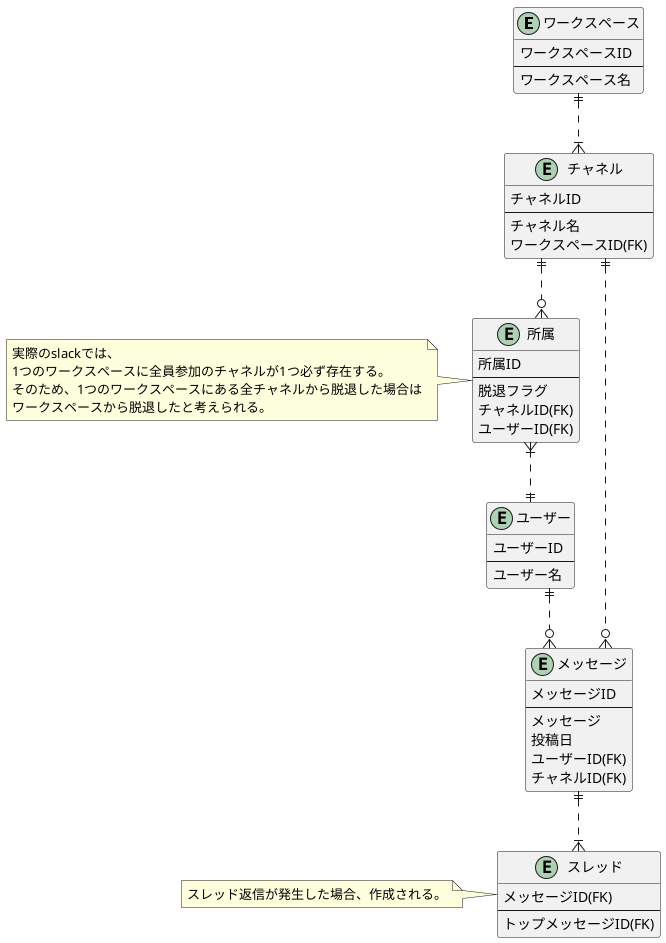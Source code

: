 @startuml slack_01

skinparam {
  ' カーディナリティ斜め対策
   linetype ortho
}

entity "ワークスペース" as ワークスペース {
  ワークスペースID
  --
  ワークスペース名
}

entity "チャネル" as チャネル {
  チャネルID
  --
  チャネル名
  ワークスペースID(FK)
}

entity "所属" as 所属 {
  所属ID
  --
  脱退フラグ
  チャネルID(FK)
  ユーザーID(FK)
}

note left of 所属
  実際のslackでは、
  1つのワークスペースに全員参加のチャネルが1つ必ず存在する。
  そのため、1つのワークスペースにある全チャネルから脱退した場合は
  ワークスペースから脱退したと考えられる。
end note

entity "ユーザー" as ユーザー {
  ユーザーID
  --
  ユーザー名
}

entity "メッセージ" as メッセージ {
  メッセージID
  --
  メッセージ
  投稿日
  ユーザーID(FK)
  チャネルID(FK)
}

entity "スレッド" as スレッド {
  メッセージID(FK)
  --
  トップメッセージID(FK)
}

note left of スレッド
  スレッド返信が発生した場合、作成される。
end note

ワークスペース ||..|{ チャネル
チャネル ||..o{ 所属
所属 }|..|| ユーザー
チャネル ||..o{ メッセージ
ユーザー ||..o{ メッセージ
メッセージ ||..|{ スレッド


@enduml